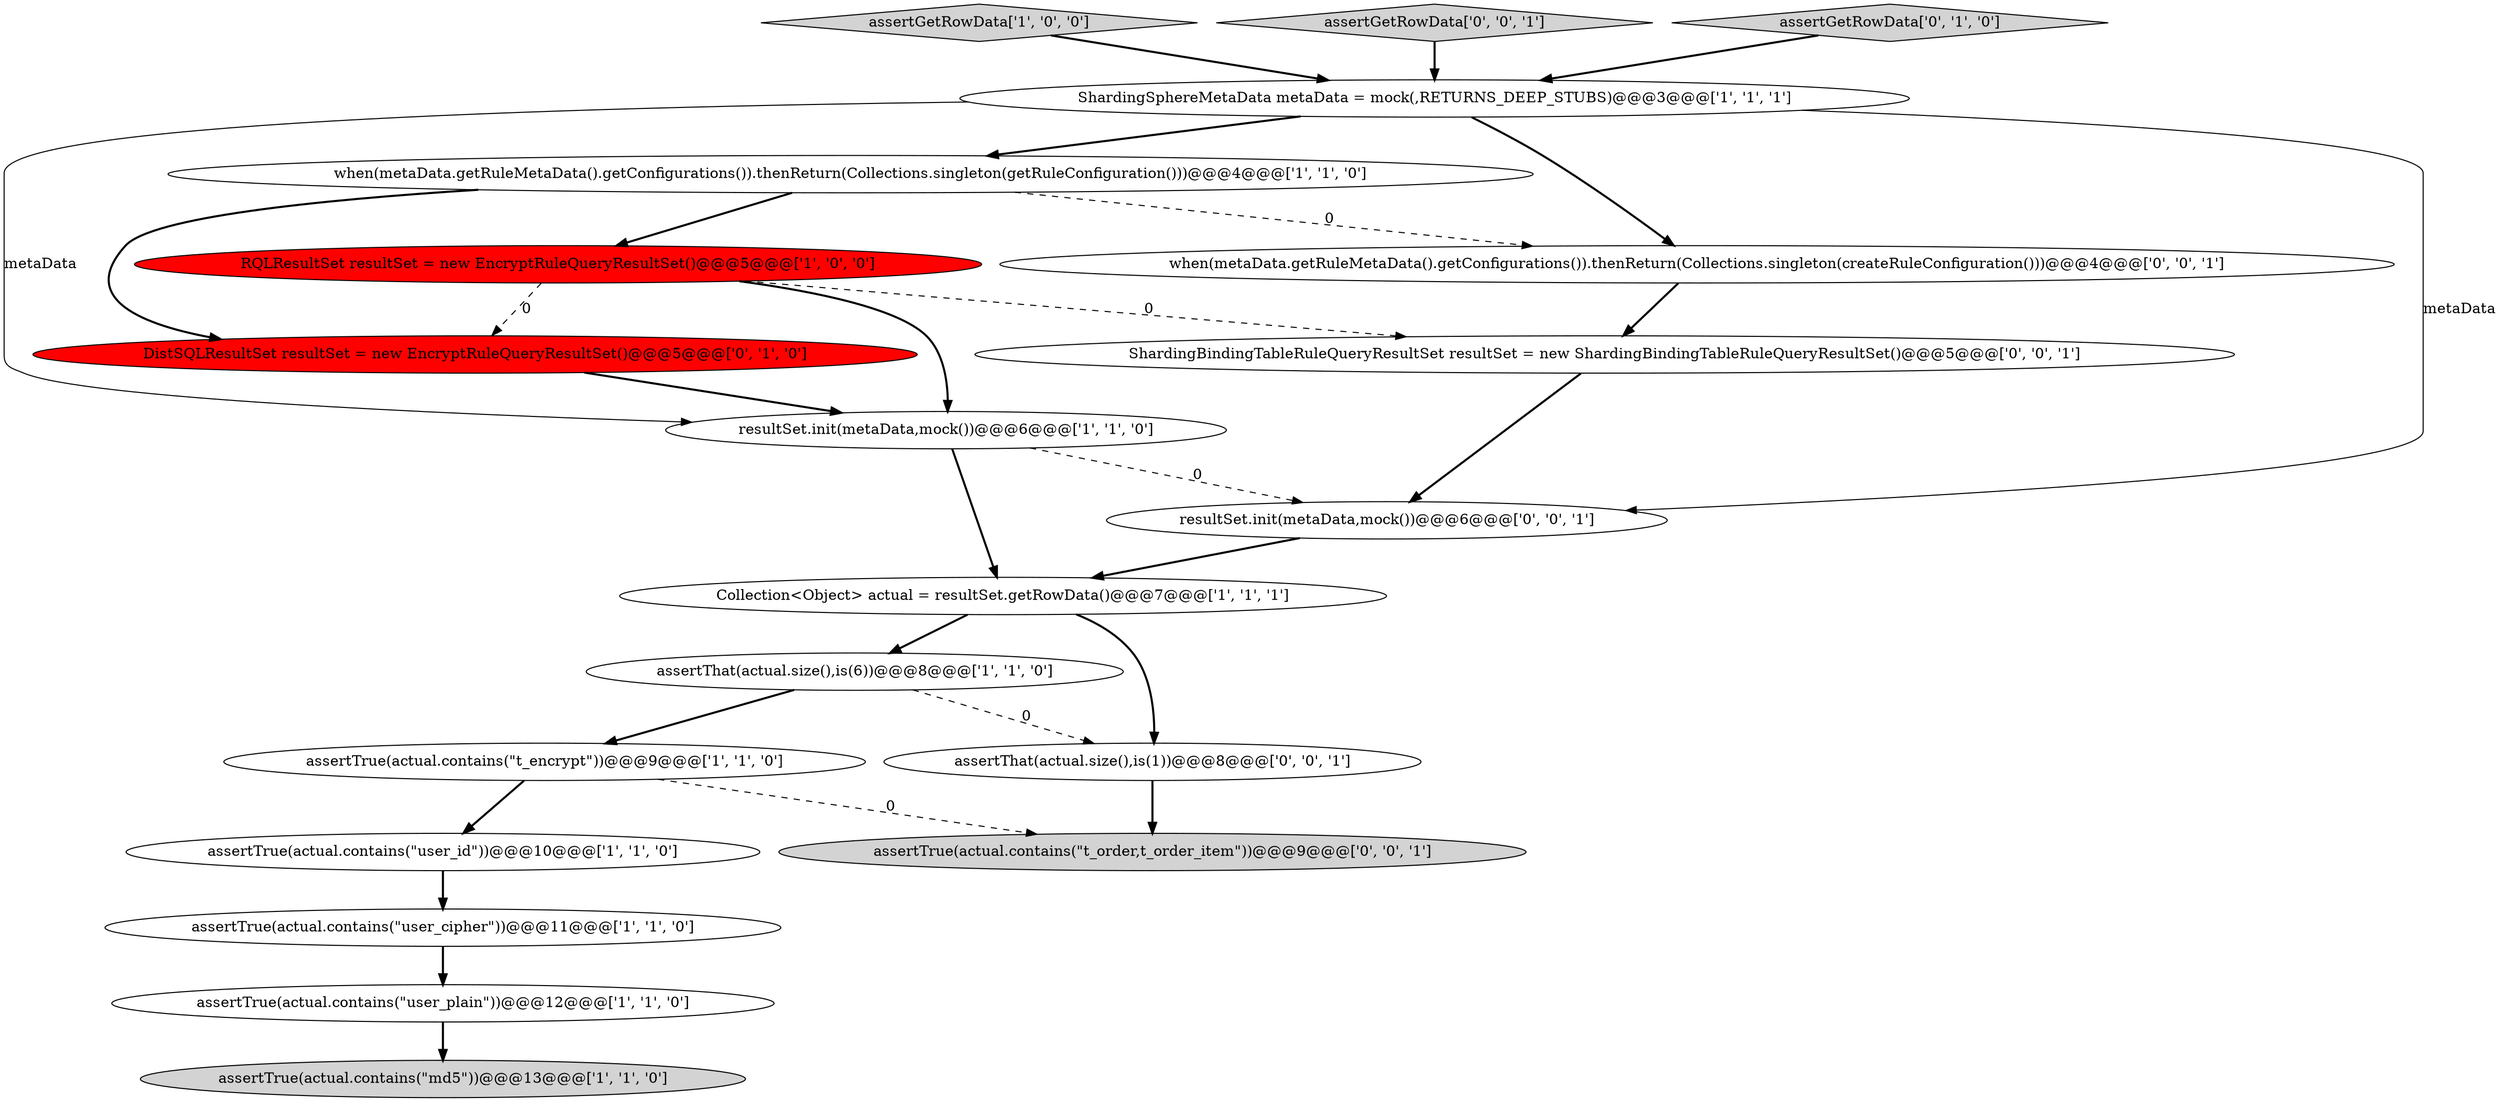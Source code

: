 digraph {
11 [style = filled, label = "resultSet.init(metaData,mock())@@@6@@@['1', '1', '0']", fillcolor = white, shape = ellipse image = "AAA0AAABBB1BBB"];
4 [style = filled, label = "assertTrue(actual.contains(\"user_cipher\"))@@@11@@@['1', '1', '0']", fillcolor = white, shape = ellipse image = "AAA0AAABBB1BBB"];
2 [style = filled, label = "assertTrue(actual.contains(\"user_plain\"))@@@12@@@['1', '1', '0']", fillcolor = white, shape = ellipse image = "AAA0AAABBB1BBB"];
3 [style = filled, label = "Collection<Object> actual = resultSet.getRowData()@@@7@@@['1', '1', '1']", fillcolor = white, shape = ellipse image = "AAA0AAABBB1BBB"];
1 [style = filled, label = "ShardingSphereMetaData metaData = mock(,RETURNS_DEEP_STUBS)@@@3@@@['1', '1', '1']", fillcolor = white, shape = ellipse image = "AAA0AAABBB1BBB"];
0 [style = filled, label = "when(metaData.getRuleMetaData().getConfigurations()).thenReturn(Collections.singleton(getRuleConfiguration()))@@@4@@@['1', '1', '0']", fillcolor = white, shape = ellipse image = "AAA0AAABBB1BBB"];
7 [style = filled, label = "assertThat(actual.size(),is(6))@@@8@@@['1', '1', '0']", fillcolor = white, shape = ellipse image = "AAA0AAABBB1BBB"];
18 [style = filled, label = "assertTrue(actual.contains(\"t_order,t_order_item\"))@@@9@@@['0', '0', '1']", fillcolor = lightgray, shape = ellipse image = "AAA0AAABBB3BBB"];
6 [style = filled, label = "assertTrue(actual.contains(\"t_encrypt\"))@@@9@@@['1', '1', '0']", fillcolor = white, shape = ellipse image = "AAA0AAABBB1BBB"];
8 [style = filled, label = "assertTrue(actual.contains(\"md5\"))@@@13@@@['1', '1', '0']", fillcolor = lightgray, shape = ellipse image = "AAA0AAABBB1BBB"];
14 [style = filled, label = "ShardingBindingTableRuleQueryResultSet resultSet = new ShardingBindingTableRuleQueryResultSet()@@@5@@@['0', '0', '1']", fillcolor = white, shape = ellipse image = "AAA0AAABBB3BBB"];
16 [style = filled, label = "assertThat(actual.size(),is(1))@@@8@@@['0', '0', '1']", fillcolor = white, shape = ellipse image = "AAA0AAABBB3BBB"];
9 [style = filled, label = "assertTrue(actual.contains(\"user_id\"))@@@10@@@['1', '1', '0']", fillcolor = white, shape = ellipse image = "AAA0AAABBB1BBB"];
13 [style = filled, label = "DistSQLResultSet resultSet = new EncryptRuleQueryResultSet()@@@5@@@['0', '1', '0']", fillcolor = red, shape = ellipse image = "AAA1AAABBB2BBB"];
17 [style = filled, label = "when(metaData.getRuleMetaData().getConfigurations()).thenReturn(Collections.singleton(createRuleConfiguration()))@@@4@@@['0', '0', '1']", fillcolor = white, shape = ellipse image = "AAA0AAABBB3BBB"];
10 [style = filled, label = "RQLResultSet resultSet = new EncryptRuleQueryResultSet()@@@5@@@['1', '0', '0']", fillcolor = red, shape = ellipse image = "AAA1AAABBB1BBB"];
5 [style = filled, label = "assertGetRowData['1', '0', '0']", fillcolor = lightgray, shape = diamond image = "AAA0AAABBB1BBB"];
19 [style = filled, label = "assertGetRowData['0', '0', '1']", fillcolor = lightgray, shape = diamond image = "AAA0AAABBB3BBB"];
15 [style = filled, label = "resultSet.init(metaData,mock())@@@6@@@['0', '0', '1']", fillcolor = white, shape = ellipse image = "AAA0AAABBB3BBB"];
12 [style = filled, label = "assertGetRowData['0', '1', '0']", fillcolor = lightgray, shape = diamond image = "AAA0AAABBB2BBB"];
16->18 [style = bold, label=""];
0->13 [style = bold, label=""];
11->15 [style = dashed, label="0"];
1->11 [style = solid, label="metaData"];
7->16 [style = dashed, label="0"];
9->4 [style = bold, label=""];
1->0 [style = bold, label=""];
4->2 [style = bold, label=""];
10->13 [style = dashed, label="0"];
3->16 [style = bold, label=""];
15->3 [style = bold, label=""];
12->1 [style = bold, label=""];
0->17 [style = dashed, label="0"];
13->11 [style = bold, label=""];
1->17 [style = bold, label=""];
6->18 [style = dashed, label="0"];
5->1 [style = bold, label=""];
19->1 [style = bold, label=""];
0->10 [style = bold, label=""];
3->7 [style = bold, label=""];
11->3 [style = bold, label=""];
17->14 [style = bold, label=""];
1->15 [style = solid, label="metaData"];
7->6 [style = bold, label=""];
14->15 [style = bold, label=""];
6->9 [style = bold, label=""];
10->14 [style = dashed, label="0"];
2->8 [style = bold, label=""];
10->11 [style = bold, label=""];
}
